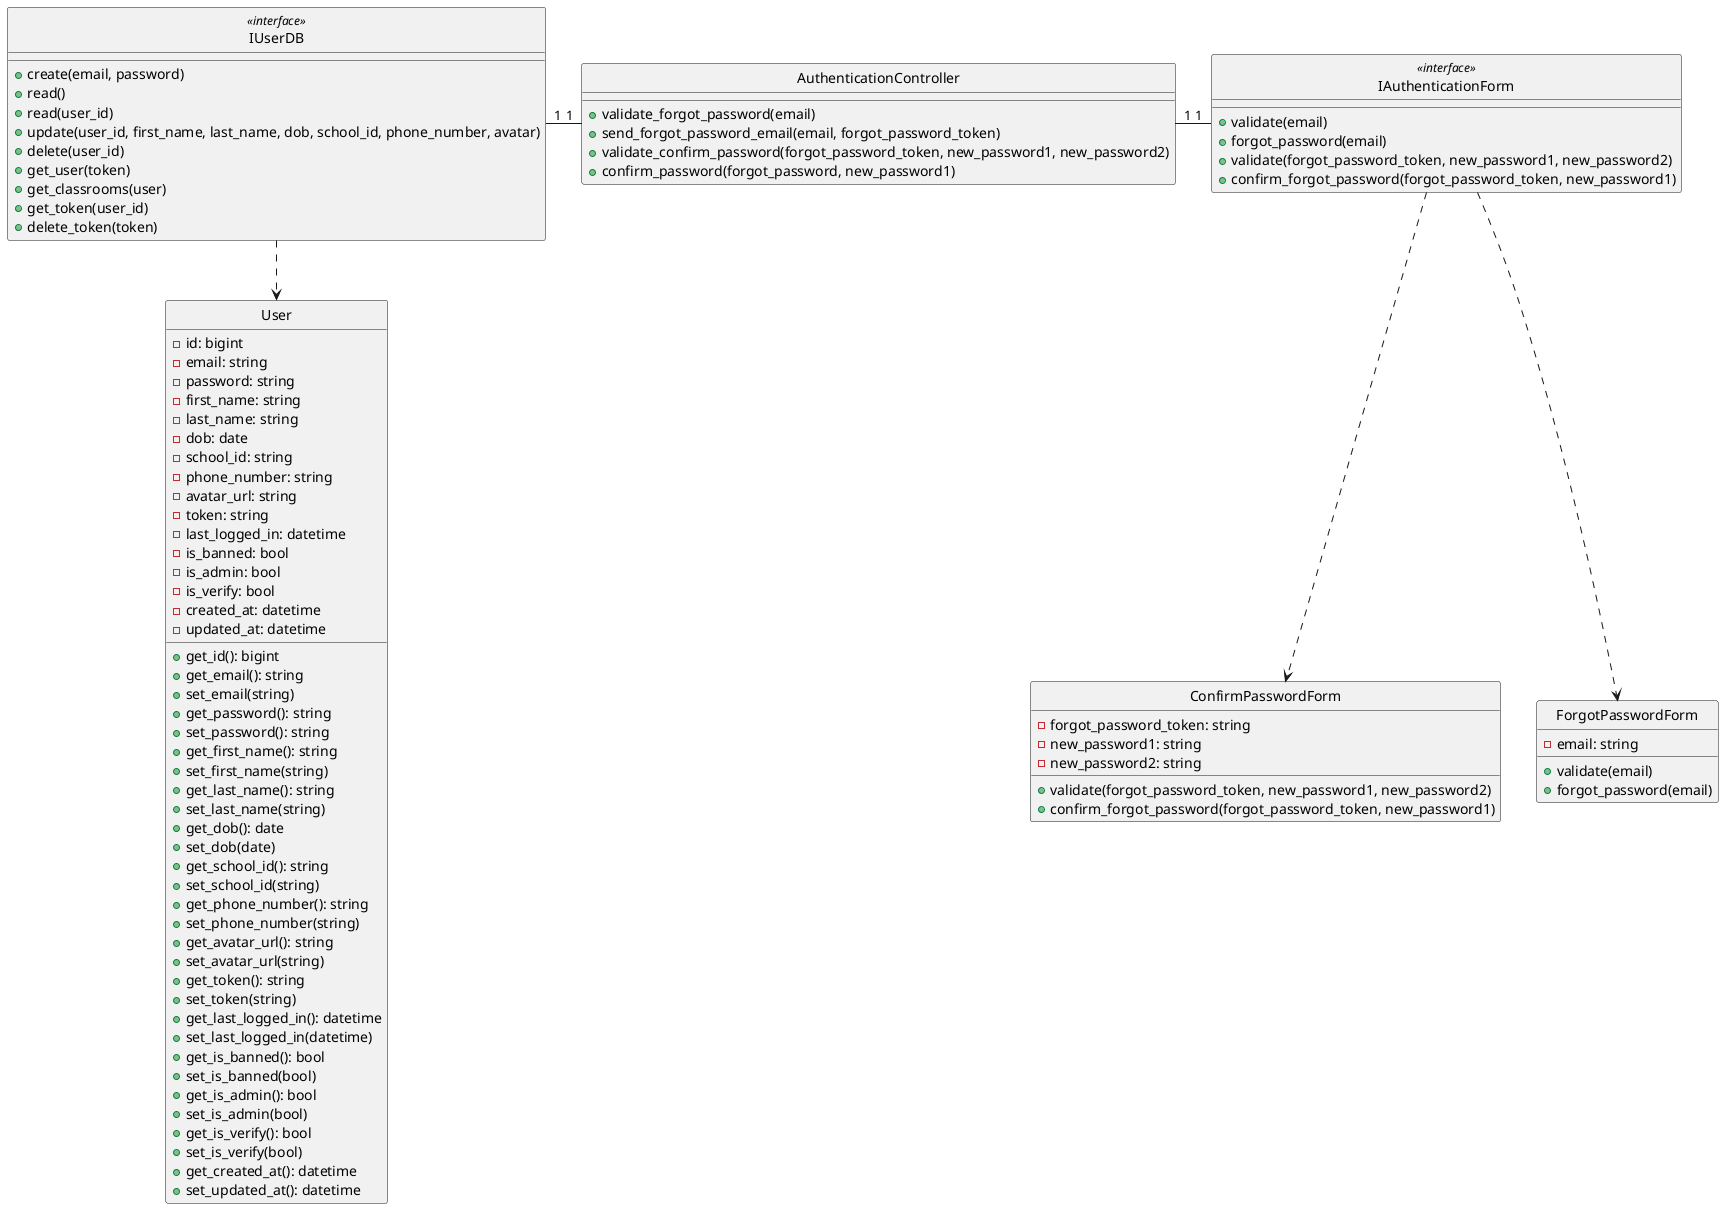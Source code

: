 @startuml createClass

class User {
    - id: bigint
    - email: string
    - password: string
    - first_name: string
    - last_name: string
    - dob: date
    - school_id: string
    - phone_number: string
    - avatar_url: string
    - token: string
    - last_logged_in: datetime
    - is_banned: bool
    - is_admin: bool
    - is_verify: bool
    - created_at: datetime
    - updated_at: datetime

    + get_id(): bigint
    + get_email(): string
    + set_email(string)
    + get_password(): string
    + set_password(): string
    + get_first_name(): string
    + set_first_name(string)
    + get_last_name(): string
    + set_last_name(string)
    + get_dob(): date
    + set_dob(date)
    + get_school_id(): string
    + set_school_id(string)
    + get_phone_number(): string
    + set_phone_number(string)
    + get_avatar_url(): string
    + set_avatar_url(string)
    + get_token(): string
    + set_token(string)
    + get_last_logged_in(): datetime
    + set_last_logged_in(datetime)
    + get_is_banned(): bool
    + set_is_banned(bool)
    + get_is_admin(): bool
    + set_is_admin(bool)
    + get_is_verify(): bool
    + set_is_verify(bool)
    + get_created_at(): datetime
    + set_updated_at(): datetime
}

class IUserDB <<interface>> {
    + create(email, password)
    + read()
    + read(user_id)
    + update(user_id, first_name, last_name, dob, school_id, phone_number, avatar)
    + delete(user_id)
    + get_user(token)
    + get_classrooms(user)
    + get_token(user_id)
    + delete_token(token)
}

class ForgotPasswordForm {
    - email: string

    + validate(email)
    + forgot_password(email)
}

class ConfirmPasswordForm {
    - forgot_password_token: string
    - new_password1: string
    - new_password2: string

    + validate(forgot_password_token, new_password1, new_password2)
    + confirm_forgot_password(forgot_password_token, new_password1)
}

class IAuthenticationForm <<interface>> {
    + validate(email)
    + forgot_password(email)
    + validate(forgot_password_token, new_password1, new_password2)
    + confirm_forgot_password(forgot_password_token, new_password1)
}

class AuthenticationController {
    + validate_forgot_password(email)
    + send_forgot_password_email(email, forgot_password_token)
    + validate_confirm_password(forgot_password_token, new_password1, new_password2)
    + confirm_password(forgot_password, new_password1)
}

hide User circle
hide IUserDB <<interface>> circle
hide ForgotPasswordForm circle
hide ConfirmPasswordForm circle
hide IAuthenticationForm <<interface>> circle
hide AuthenticationController circle

IUserDB -down.> User
IAuthenticationForm .down.> ForgotPasswordForm
IAuthenticationForm .down.> ConfirmPasswordForm
AuthenticationController "1"-left-"1" IUserDB
IAuthenticationForm "1"-left-"1" AuthenticationController

@enduml
